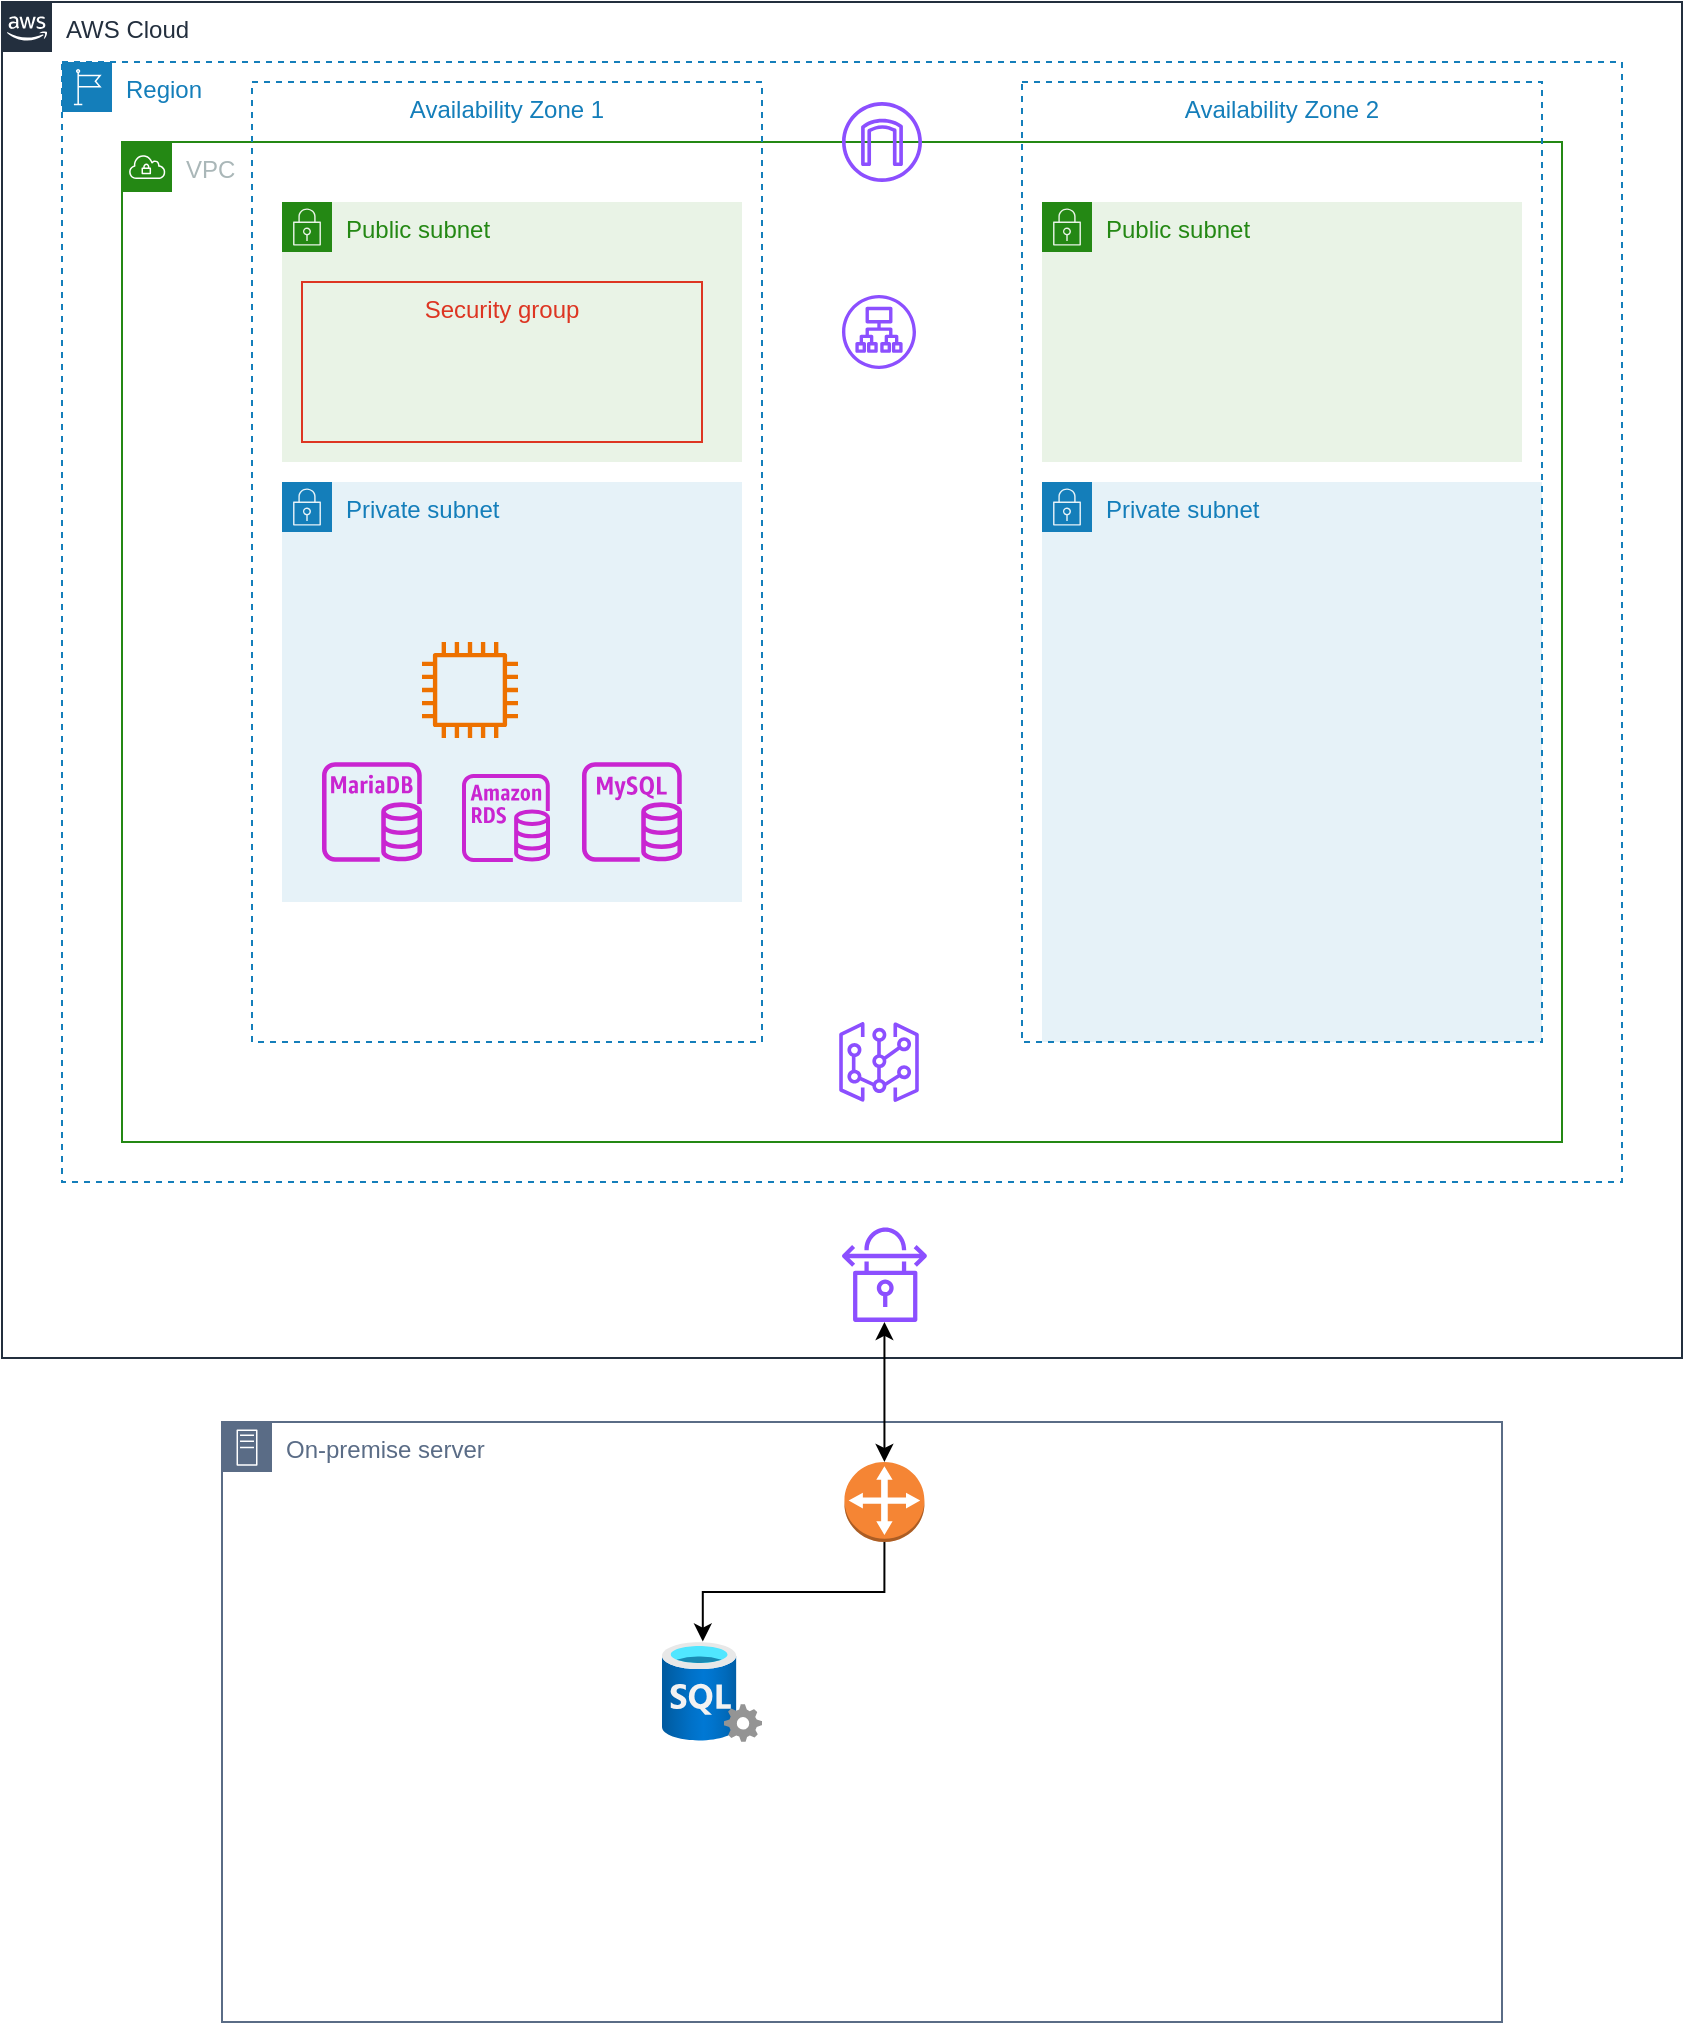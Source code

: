 <mxfile version="22.0.4" type="github">
  <diagram id="Ht1M8jgEwFfnCIfOTk4-" name="Page-1">
    <mxGraphModel dx="1290" dy="577" grid="1" gridSize="10" guides="1" tooltips="1" connect="1" arrows="1" fold="1" page="1" pageScale="1" pageWidth="827" pageHeight="1169" math="0" shadow="0">
      <root>
        <mxCell id="0" />
        <mxCell id="1" parent="0" />
        <mxCell id="imyj3Zp-e5OPN9J0XzXH-4" value="AWS Cloud" style="points=[[0,0],[0.25,0],[0.5,0],[0.75,0],[1,0],[1,0.25],[1,0.5],[1,0.75],[1,1],[0.75,1],[0.5,1],[0.25,1],[0,1],[0,0.75],[0,0.5],[0,0.25]];outlineConnect=0;gradientColor=none;html=1;whiteSpace=wrap;fontSize=12;fontStyle=0;container=1;pointerEvents=0;collapsible=0;recursiveResize=0;shape=mxgraph.aws4.group;grIcon=mxgraph.aws4.group_aws_cloud_alt;strokeColor=#232F3E;fillColor=none;verticalAlign=top;align=left;spacingLeft=30;fontColor=#232F3E;dashed=0;" parent="1" vertex="1">
          <mxGeometry x="40" y="40" width="840" height="678" as="geometry" />
        </mxCell>
        <mxCell id="imyj3Zp-e5OPN9J0XzXH-1" value="VPC" style="points=[[0,0],[0.25,0],[0.5,0],[0.75,0],[1,0],[1,0.25],[1,0.5],[1,0.75],[1,1],[0.75,1],[0.5,1],[0.25,1],[0,1],[0,0.75],[0,0.5],[0,0.25]];outlineConnect=0;gradientColor=none;html=1;whiteSpace=wrap;fontSize=12;fontStyle=0;container=1;pointerEvents=0;collapsible=0;recursiveResize=0;shape=mxgraph.aws4.group;grIcon=mxgraph.aws4.group_vpc;strokeColor=#248814;fillColor=none;verticalAlign=top;align=left;spacingLeft=30;fontColor=#AAB7B8;dashed=0;" parent="imyj3Zp-e5OPN9J0XzXH-4" vertex="1">
          <mxGeometry x="60" y="70" width="720" height="500" as="geometry" />
        </mxCell>
        <mxCell id="imyj3Zp-e5OPN9J0XzXH-13" value="" style="sketch=0;outlineConnect=0;fontColor=#232F3E;gradientColor=none;fillColor=#8C4FFF;strokeColor=none;dashed=0;verticalLabelPosition=bottom;verticalAlign=top;align=center;html=1;fontSize=12;fontStyle=0;aspect=fixed;pointerEvents=1;shape=mxgraph.aws4.internet_gateway;" parent="imyj3Zp-e5OPN9J0XzXH-1" vertex="1">
          <mxGeometry x="360" y="-20" width="40" height="40" as="geometry" />
        </mxCell>
        <mxCell id="imyj3Zp-e5OPN9J0XzXH-5" value="Region" style="points=[[0,0],[0.25,0],[0.5,0],[0.75,0],[1,0],[1,0.25],[1,0.5],[1,0.75],[1,1],[0.75,1],[0.5,1],[0.25,1],[0,1],[0,0.75],[0,0.5],[0,0.25]];outlineConnect=0;gradientColor=none;html=1;whiteSpace=wrap;fontSize=12;fontStyle=0;container=1;pointerEvents=0;collapsible=0;recursiveResize=0;shape=mxgraph.aws4.group;grIcon=mxgraph.aws4.group_region;strokeColor=#147EBA;fillColor=none;verticalAlign=top;align=left;spacingLeft=30;fontColor=#147EBA;dashed=1;" parent="imyj3Zp-e5OPN9J0XzXH-4" vertex="1">
          <mxGeometry x="30" y="30" width="780" height="560" as="geometry" />
        </mxCell>
        <mxCell id="imyj3Zp-e5OPN9J0XzXH-8" value="Public subnet" style="points=[[0,0],[0.25,0],[0.5,0],[0.75,0],[1,0],[1,0.25],[1,0.5],[1,0.75],[1,1],[0.75,1],[0.5,1],[0.25,1],[0,1],[0,0.75],[0,0.5],[0,0.25]];outlineConnect=0;gradientColor=none;html=1;whiteSpace=wrap;fontSize=12;fontStyle=0;container=1;pointerEvents=0;collapsible=0;recursiveResize=0;shape=mxgraph.aws4.group;grIcon=mxgraph.aws4.group_security_group;grStroke=0;strokeColor=#248814;fillColor=#E9F3E6;verticalAlign=top;align=left;spacingLeft=30;fontColor=#248814;dashed=0;" parent="imyj3Zp-e5OPN9J0XzXH-5" vertex="1">
          <mxGeometry x="110" y="70" width="230" height="130" as="geometry" />
        </mxCell>
        <mxCell id="imyj3Zp-e5OPN9J0XzXH-10" value="Public subnet" style="points=[[0,0],[0.25,0],[0.5,0],[0.75,0],[1,0],[1,0.25],[1,0.5],[1,0.75],[1,1],[0.75,1],[0.5,1],[0.25,1],[0,1],[0,0.75],[0,0.5],[0,0.25]];outlineConnect=0;gradientColor=none;html=1;whiteSpace=wrap;fontSize=12;fontStyle=0;container=1;pointerEvents=0;collapsible=0;recursiveResize=0;shape=mxgraph.aws4.group;grIcon=mxgraph.aws4.group_security_group;grStroke=0;strokeColor=#248814;fillColor=#E9F3E6;verticalAlign=top;align=left;spacingLeft=30;fontColor=#248814;dashed=0;" parent="imyj3Zp-e5OPN9J0XzXH-5" vertex="1">
          <mxGeometry x="490" y="70" width="240" height="130" as="geometry" />
        </mxCell>
        <mxCell id="imyj3Zp-e5OPN9J0XzXH-11" value="Private subnet" style="points=[[0,0],[0.25,0],[0.5,0],[0.75,0],[1,0],[1,0.25],[1,0.5],[1,0.75],[1,1],[0.75,1],[0.5,1],[0.25,1],[0,1],[0,0.75],[0,0.5],[0,0.25]];outlineConnect=0;gradientColor=none;html=1;whiteSpace=wrap;fontSize=12;fontStyle=0;container=1;pointerEvents=0;collapsible=0;recursiveResize=0;shape=mxgraph.aws4.group;grIcon=mxgraph.aws4.group_security_group;grStroke=0;strokeColor=#147EBA;fillColor=#E6F2F8;verticalAlign=top;align=left;spacingLeft=30;fontColor=#147EBA;dashed=0;" parent="imyj3Zp-e5OPN9J0XzXH-5" vertex="1">
          <mxGeometry x="110" y="210" width="230" height="210" as="geometry" />
        </mxCell>
        <mxCell id="8zWxKAhYYqGUHjHSyBKX-1" value="" style="sketch=0;outlineConnect=0;fontColor=#232F3E;gradientColor=none;fillColor=#ED7100;strokeColor=none;dashed=0;verticalLabelPosition=bottom;verticalAlign=top;align=center;html=1;fontSize=12;fontStyle=0;aspect=fixed;pointerEvents=1;shape=mxgraph.aws4.instance2;" parent="imyj3Zp-e5OPN9J0XzXH-11" vertex="1">
          <mxGeometry x="70" y="80" width="48" height="48" as="geometry" />
        </mxCell>
        <mxCell id="imyj3Zp-e5OPN9J0XzXH-12" value="Private subnet" style="points=[[0,0],[0.25,0],[0.5,0],[0.75,0],[1,0],[1,0.25],[1,0.5],[1,0.75],[1,1],[0.75,1],[0.5,1],[0.25,1],[0,1],[0,0.75],[0,0.5],[0,0.25]];outlineConnect=0;gradientColor=none;html=1;whiteSpace=wrap;fontSize=12;fontStyle=0;container=1;pointerEvents=0;collapsible=0;recursiveResize=0;shape=mxgraph.aws4.group;grIcon=mxgraph.aws4.group_security_group;grStroke=0;strokeColor=#147EBA;fillColor=#E6F2F8;verticalAlign=top;align=left;spacingLeft=30;fontColor=#147EBA;dashed=0;" parent="imyj3Zp-e5OPN9J0XzXH-5" vertex="1">
          <mxGeometry x="490" y="210" width="250" height="280" as="geometry" />
        </mxCell>
        <mxCell id="imyj3Zp-e5OPN9J0XzXH-7" value="Availability Zone 2" style="fillColor=none;strokeColor=#147EBA;dashed=1;verticalAlign=top;fontStyle=0;fontColor=#147EBA;whiteSpace=wrap;html=1;" parent="imyj3Zp-e5OPN9J0XzXH-12" vertex="1">
          <mxGeometry x="-10" y="-200" width="260" height="480" as="geometry" />
        </mxCell>
        <mxCell id="imyj3Zp-e5OPN9J0XzXH-14" value="" style="sketch=0;outlineConnect=0;fontColor=#232F3E;gradientColor=none;fillColor=#8C4FFF;strokeColor=none;dashed=0;verticalLabelPosition=bottom;verticalAlign=top;align=center;html=1;fontSize=12;fontStyle=0;aspect=fixed;pointerEvents=1;shape=mxgraph.aws4.application_load_balancer;" parent="imyj3Zp-e5OPN9J0XzXH-5" vertex="1">
          <mxGeometry x="390" y="116.5" width="37" height="37" as="geometry" />
        </mxCell>
        <mxCell id="imyj3Zp-e5OPN9J0XzXH-23" value="Security group" style="fillColor=none;strokeColor=#DD3522;verticalAlign=top;fontStyle=0;fontColor=#DD3522;whiteSpace=wrap;html=1;" parent="imyj3Zp-e5OPN9J0XzXH-5" vertex="1">
          <mxGeometry x="120" y="110" width="200" height="80" as="geometry" />
        </mxCell>
        <mxCell id="imyj3Zp-e5OPN9J0XzXH-6" value="Availability Zone 1" style="fillColor=none;strokeColor=#147EBA;dashed=1;verticalAlign=top;fontStyle=0;fontColor=#147EBA;whiteSpace=wrap;html=1;" parent="imyj3Zp-e5OPN9J0XzXH-5" vertex="1">
          <mxGeometry x="95" y="10" width="255" height="480" as="geometry" />
        </mxCell>
        <mxCell id="imyj3Zp-e5OPN9J0XzXH-19" value="" style="sketch=0;outlineConnect=0;fontColor=#232F3E;gradientColor=none;fillColor=#C925D1;strokeColor=none;dashed=0;verticalLabelPosition=bottom;verticalAlign=top;align=center;html=1;fontSize=12;fontStyle=0;aspect=fixed;pointerEvents=1;shape=mxgraph.aws4.rds_mariadb_instance;" parent="imyj3Zp-e5OPN9J0XzXH-5" vertex="1">
          <mxGeometry x="130" y="350" width="50" height="50" as="geometry" />
        </mxCell>
        <mxCell id="imyj3Zp-e5OPN9J0XzXH-21" value="" style="sketch=0;outlineConnect=0;fontColor=#232F3E;gradientColor=none;fillColor=#C925D1;strokeColor=none;dashed=0;verticalLabelPosition=bottom;verticalAlign=top;align=center;html=1;fontSize=12;fontStyle=0;aspect=fixed;pointerEvents=1;shape=mxgraph.aws4.rds_instance;" parent="imyj3Zp-e5OPN9J0XzXH-5" vertex="1">
          <mxGeometry x="200" y="356" width="44" height="44" as="geometry" />
        </mxCell>
        <mxCell id="imyj3Zp-e5OPN9J0XzXH-16" value="" style="sketch=0;outlineConnect=0;fontColor=#232F3E;gradientColor=none;fillColor=#8C4FFF;strokeColor=none;dashed=0;verticalLabelPosition=bottom;verticalAlign=top;align=center;html=1;fontSize=12;fontStyle=0;aspect=fixed;pointerEvents=1;shape=mxgraph.aws4.virtual_gateway;" parent="imyj3Zp-e5OPN9J0XzXH-5" vertex="1">
          <mxGeometry x="388.5" y="480" width="40" height="40" as="geometry" />
        </mxCell>
        <mxCell id="2JOdow-BoVT7XSH0DS5i-5" value="" style="sketch=0;outlineConnect=0;fontColor=#232F3E;gradientColor=none;fillColor=#C925D1;strokeColor=none;dashed=0;verticalLabelPosition=bottom;verticalAlign=top;align=center;html=1;fontSize=12;fontStyle=0;aspect=fixed;pointerEvents=1;shape=mxgraph.aws4.rds_mysql_instance;" parent="imyj3Zp-e5OPN9J0XzXH-5" vertex="1">
          <mxGeometry x="260" y="350" width="50" height="50" as="geometry" />
        </mxCell>
        <mxCell id="2JOdow-BoVT7XSH0DS5i-1" value="" style="sketch=0;outlineConnect=0;fontColor=#232F3E;gradientColor=none;fillColor=#8C4FFF;strokeColor=none;dashed=0;verticalLabelPosition=bottom;verticalAlign=top;align=center;html=1;fontSize=12;fontStyle=0;aspect=fixed;pointerEvents=1;shape=mxgraph.aws4.vpn_connection;" parent="imyj3Zp-e5OPN9J0XzXH-4" vertex="1">
          <mxGeometry x="420" y="612.72" width="42.44" height="47.28" as="geometry" />
        </mxCell>
        <mxCell id="imyj3Zp-e5OPN9J0XzXH-15" value="On-premise server" style="points=[[0,0],[0.25,0],[0.5,0],[0.75,0],[1,0],[1,0.25],[1,0.5],[1,0.75],[1,1],[0.75,1],[0.5,1],[0.25,1],[0,1],[0,0.75],[0,0.5],[0,0.25]];outlineConnect=0;gradientColor=none;html=1;whiteSpace=wrap;fontSize=12;fontStyle=0;container=1;pointerEvents=0;collapsible=0;recursiveResize=0;shape=mxgraph.aws4.group;grIcon=mxgraph.aws4.group_on_premise;strokeColor=#5A6C86;fillColor=none;verticalAlign=top;align=left;spacingLeft=30;fontColor=#5A6C86;dashed=0;" parent="1" vertex="1">
          <mxGeometry x="150" y="750" width="640" height="300" as="geometry" />
        </mxCell>
        <mxCell id="2JOdow-BoVT7XSH0DS5i-2" value="" style="outlineConnect=0;dashed=0;verticalLabelPosition=bottom;verticalAlign=top;align=center;html=1;shape=mxgraph.aws3.customer_gateway;fillColor=#F58534;gradientColor=none;" parent="imyj3Zp-e5OPN9J0XzXH-15" vertex="1">
          <mxGeometry x="311.22" y="20" width="40" height="40" as="geometry" />
        </mxCell>
        <mxCell id="2JOdow-BoVT7XSH0DS5i-4" value="" style="image;aspect=fixed;html=1;points=[];align=center;fontSize=12;image=img/lib/azure2/databases/SQL_Server.svg;" parent="imyj3Zp-e5OPN9J0XzXH-15" vertex="1">
          <mxGeometry x="220" y="110" width="50" height="50" as="geometry" />
        </mxCell>
        <mxCell id="2JOdow-BoVT7XSH0DS5i-20" style="edgeStyle=orthogonalEdgeStyle;rounded=0;orthogonalLoop=1;jettySize=auto;html=1;exitX=0.5;exitY=1;exitDx=0;exitDy=0;exitPerimeter=0;entryX=0.408;entryY=-0.004;entryDx=0;entryDy=0;entryPerimeter=0;" parent="imyj3Zp-e5OPN9J0XzXH-15" source="2JOdow-BoVT7XSH0DS5i-2" edge="1" target="2JOdow-BoVT7XSH0DS5i-4">
          <mxGeometry relative="1" as="geometry">
            <mxPoint x="240" y="110" as="targetPoint" />
          </mxGeometry>
        </mxCell>
        <mxCell id="2JOdow-BoVT7XSH0DS5i-17" value="" style="endArrow=classic;startArrow=classic;html=1;rounded=0;exitX=0.5;exitY=0;exitDx=0;exitDy=0;exitPerimeter=0;" parent="1" source="2JOdow-BoVT7XSH0DS5i-2" target="2JOdow-BoVT7XSH0DS5i-1" edge="1">
          <mxGeometry width="50" height="50" relative="1" as="geometry">
            <mxPoint x="270" y="820" as="sourcePoint" />
            <mxPoint x="463" y="700" as="targetPoint" />
          </mxGeometry>
        </mxCell>
      </root>
    </mxGraphModel>
  </diagram>
</mxfile>
